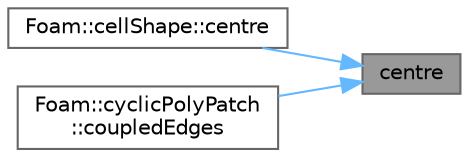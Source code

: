 digraph "centre"
{
 // LATEX_PDF_SIZE
  bgcolor="transparent";
  edge [fontname=Helvetica,fontsize=10,labelfontname=Helvetica,labelfontsize=10];
  node [fontname=Helvetica,fontsize=10,shape=box,height=0.2,width=0.4];
  rankdir="RL";
  Node1 [id="Node000001",label="centre",height=0.2,width=0.4,color="gray40", fillcolor="grey60", style="filled", fontcolor="black",tooltip=" "];
  Node1 -> Node2 [id="edge1_Node000001_Node000002",dir="back",color="steelblue1",style="solid",tooltip=" "];
  Node2 [id="Node000002",label="Foam::cellShape::centre",height=0.2,width=0.4,color="grey40", fillcolor="white", style="filled",URL="$classFoam_1_1cellShape.html#a769234b3e385f7ff7263f990396b2304",tooltip=" "];
  Node1 -> Node3 [id="edge2_Node000001_Node000003",dir="back",color="steelblue1",style="solid",tooltip=" "];
  Node3 [id="Node000003",label="Foam::cyclicPolyPatch\l::coupledEdges",height=0.2,width=0.4,color="grey40", fillcolor="white", style="filled",URL="$classFoam_1_1cyclicPolyPatch.html#a4c970d354b1bca8ccb1dff0855586ed7",tooltip=" "];
}

